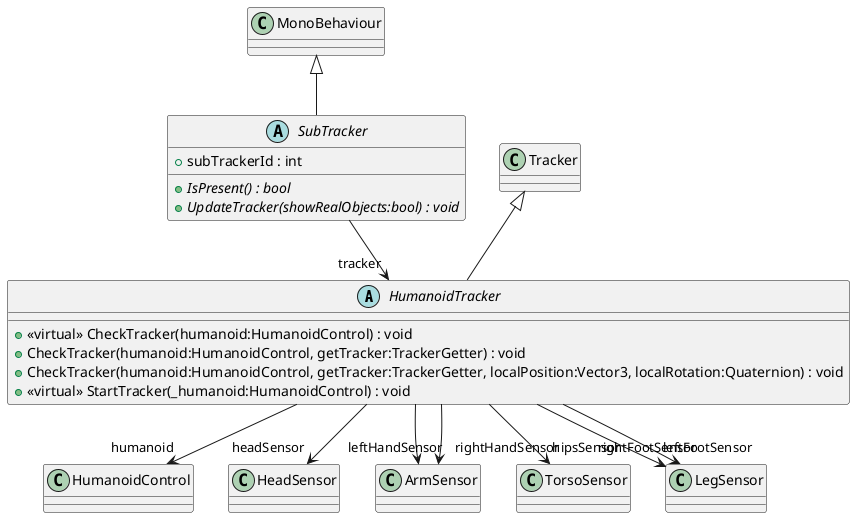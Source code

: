@startuml
abstract class HumanoidTracker {
    + <<virtual>> CheckTracker(humanoid:HumanoidControl) : void
    + CheckTracker(humanoid:HumanoidControl, getTracker:TrackerGetter) : void
    + CheckTracker(humanoid:HumanoidControl, getTracker:TrackerGetter, localPosition:Vector3, localRotation:Quaternion) : void
    + <<virtual>> StartTracker(_humanoid:HumanoidControl) : void
}
abstract class SubTracker {
    + subTrackerId : int
    + {abstract} IsPresent() : bool
    + {abstract} UpdateTracker(showRealObjects:bool) : void
}
Tracker <|-- HumanoidTracker
HumanoidTracker --> "humanoid" HumanoidControl
HumanoidTracker --> "headSensor" HeadSensor
HumanoidTracker --> "leftHandSensor" ArmSensor
HumanoidTracker --> "rightHandSensor" ArmSensor
HumanoidTracker --> "hipsSensor" TorsoSensor
HumanoidTracker --> "leftFootSensor" LegSensor
HumanoidTracker --> "rightFootSensor" LegSensor
MonoBehaviour <|-- SubTracker
SubTracker --> "tracker" HumanoidTracker
@enduml
